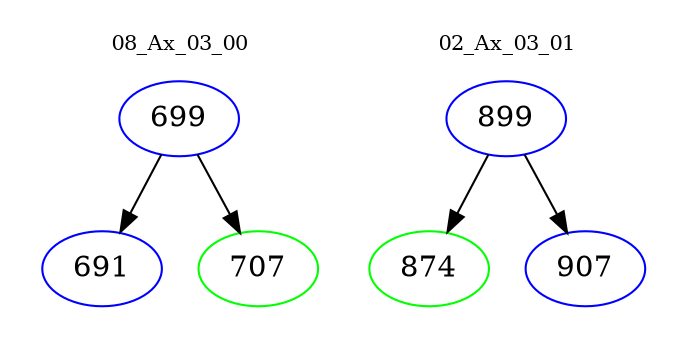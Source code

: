 digraph{
subgraph cluster_0 {
color = white
label = "08_Ax_03_00";
fontsize=10;
T0_699 [label="699", color="blue"]
T0_699 -> T0_691 [color="black"]
T0_691 [label="691", color="blue"]
T0_699 -> T0_707 [color="black"]
T0_707 [label="707", color="green"]
}
subgraph cluster_1 {
color = white
label = "02_Ax_03_01";
fontsize=10;
T1_899 [label="899", color="blue"]
T1_899 -> T1_874 [color="black"]
T1_874 [label="874", color="green"]
T1_899 -> T1_907 [color="black"]
T1_907 [label="907", color="blue"]
}
}
